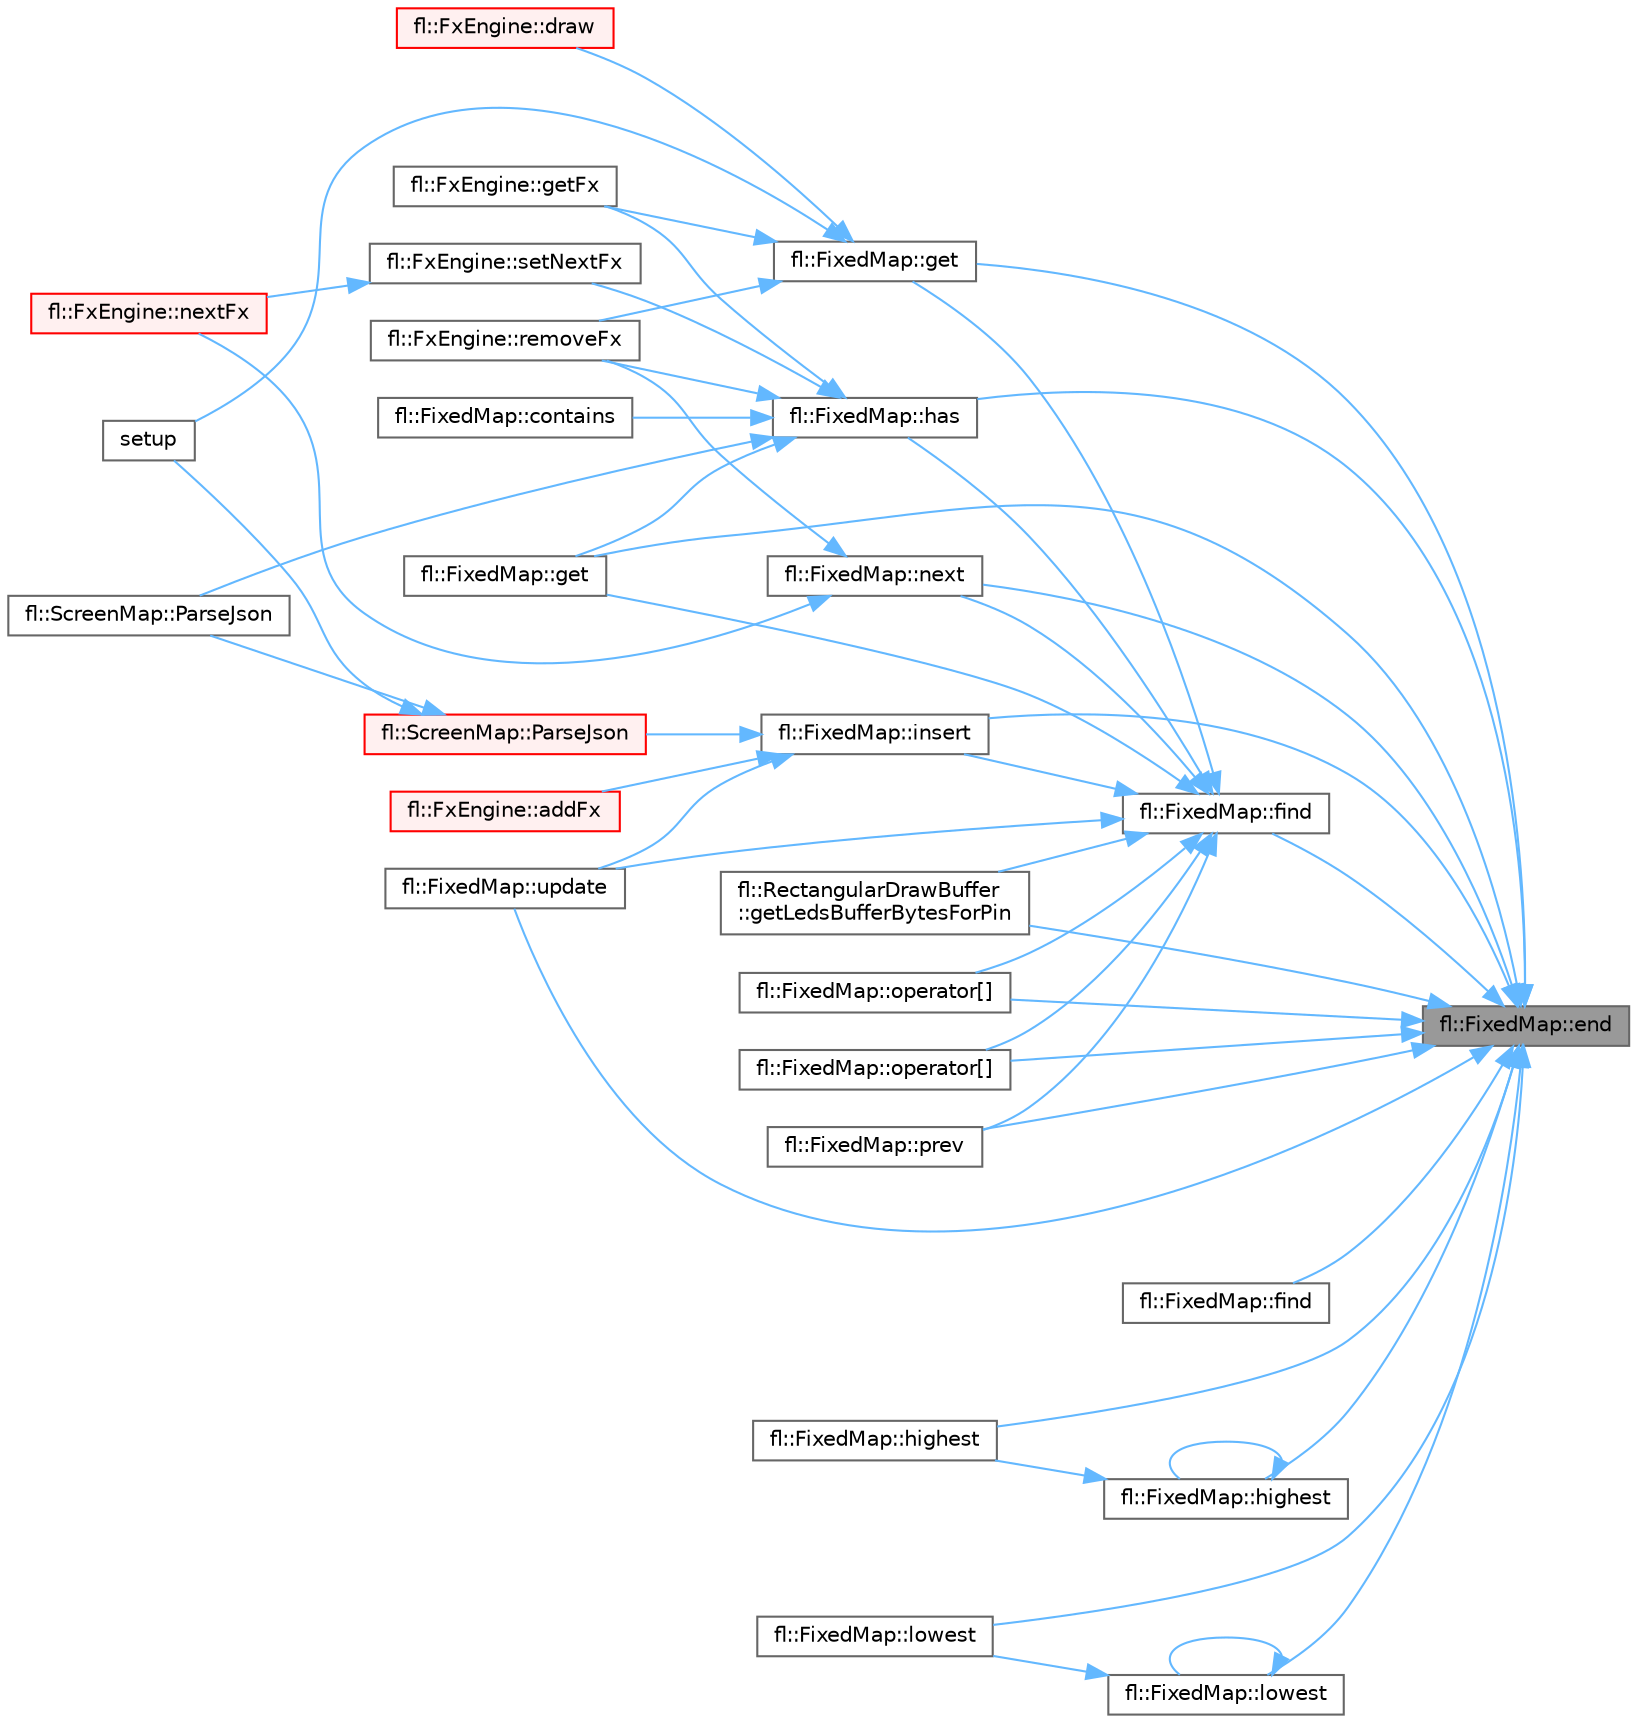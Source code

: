digraph "fl::FixedMap::end"
{
 // LATEX_PDF_SIZE
  bgcolor="transparent";
  edge [fontname=Helvetica,fontsize=10,labelfontname=Helvetica,labelfontsize=10];
  node [fontname=Helvetica,fontsize=10,shape=box,height=0.2,width=0.4];
  rankdir="RL";
  Node1 [id="Node000001",label="fl::FixedMap::end",height=0.2,width=0.4,color="gray40", fillcolor="grey60", style="filled", fontcolor="black",tooltip=" "];
  Node1 -> Node2 [id="edge1_Node000001_Node000002",dir="back",color="steelblue1",style="solid",tooltip=" "];
  Node2 [id="Node000002",label="fl::FixedMap::find",height=0.2,width=0.4,color="grey40", fillcolor="white", style="filled",URL="$d2/df3/classfl_1_1_fixed_map.html#a85134d13ee9474e0ac60284e965ccbb3",tooltip=" "];
  Node2 -> Node3 [id="edge2_Node000002_Node000003",dir="back",color="steelblue1",style="solid",tooltip=" "];
  Node3 [id="Node000003",label="fl::FixedMap::get",height=0.2,width=0.4,color="grey40", fillcolor="white", style="filled",URL="$d2/df3/classfl_1_1_fixed_map.html#aad1402bd34a5c134fa39bc0593ffd5ba",tooltip=" "];
  Node2 -> Node4 [id="edge3_Node000002_Node000004",dir="back",color="steelblue1",style="solid",tooltip=" "];
  Node4 [id="Node000004",label="fl::FixedMap::get",height=0.2,width=0.4,color="grey40", fillcolor="white", style="filled",URL="$d2/df3/classfl_1_1_fixed_map.html#ac2c703c3d250cdb2c30101766c1810d6",tooltip=" "];
  Node4 -> Node5 [id="edge4_Node000004_Node000005",dir="back",color="steelblue1",style="solid",tooltip=" "];
  Node5 [id="Node000005",label="fl::FxEngine::draw",height=0.2,width=0.4,color="red", fillcolor="#FFF0F0", style="filled",URL="$d4/d60/classfl_1_1_fx_engine.html#aa0b3b17d66712b3c2184d8c59c6b55f1",tooltip="Renders the current effect or transition to the output buffer."];
  Node4 -> Node7 [id="edge5_Node000004_Node000007",dir="back",color="steelblue1",style="solid",tooltip=" "];
  Node7 [id="Node000007",label="fl::FxEngine::getFx",height=0.2,width=0.4,color="grey40", fillcolor="white", style="filled",URL="$d4/d60/classfl_1_1_fx_engine.html#ad7719f0e21da65b52ba415978a2a9f41",tooltip="Retrieves an effect from the engine without removing it."];
  Node4 -> Node8 [id="edge6_Node000004_Node000008",dir="back",color="steelblue1",style="solid",tooltip=" "];
  Node8 [id="Node000008",label="fl::FxEngine::removeFx",height=0.2,width=0.4,color="grey40", fillcolor="white", style="filled",URL="$d4/d60/classfl_1_1_fx_engine.html#acb1a08ee3735bf9269d8a60370b02315",tooltip="Requests removal of an effect from the engine, which might not happen immediately (for example the Fx..."];
  Node4 -> Node9 [id="edge7_Node000004_Node000009",dir="back",color="steelblue1",style="solid",tooltip=" "];
  Node9 [id="Node000009",label="setup",height=0.2,width=0.4,color="grey40", fillcolor="white", style="filled",URL="$d1/ddb/_chromancer_8ino.html#a4fc01d736fe50cf5b977f755b675f11d",tooltip=" "];
  Node2 -> Node10 [id="edge8_Node000002_Node000010",dir="back",color="steelblue1",style="solid",tooltip=" "];
  Node10 [id="Node000010",label="fl::RectangularDrawBuffer\l::getLedsBufferBytesForPin",height=0.2,width=0.4,color="grey40", fillcolor="white", style="filled",URL="$de/d10/classfl_1_1_rectangular_draw_buffer.html#ad2a4686bb98c39141431b31ba9d58150",tooltip=" "];
  Node2 -> Node11 [id="edge9_Node000002_Node000011",dir="back",color="steelblue1",style="solid",tooltip=" "];
  Node11 [id="Node000011",label="fl::FixedMap::has",height=0.2,width=0.4,color="grey40", fillcolor="white", style="filled",URL="$d2/df3/classfl_1_1_fixed_map.html#a460e3d43563610531faa13038b8f3682",tooltip=" "];
  Node11 -> Node12 [id="edge10_Node000011_Node000012",dir="back",color="steelblue1",style="solid",tooltip=" "];
  Node12 [id="Node000012",label="fl::FixedMap::contains",height=0.2,width=0.4,color="grey40", fillcolor="white", style="filled",URL="$d2/df3/classfl_1_1_fixed_map.html#a07b3eefb41dacb2032f572d6a70ff58c",tooltip=" "];
  Node11 -> Node3 [id="edge11_Node000011_Node000003",dir="back",color="steelblue1",style="solid",tooltip=" "];
  Node11 -> Node7 [id="edge12_Node000011_Node000007",dir="back",color="steelblue1",style="solid",tooltip=" "];
  Node11 -> Node13 [id="edge13_Node000011_Node000013",dir="back",color="steelblue1",style="solid",tooltip=" "];
  Node13 [id="Node000013",label="fl::ScreenMap::ParseJson",height=0.2,width=0.4,color="grey40", fillcolor="white", style="filled",URL="$d2/d78/classfl_1_1_screen_map.html#a01e5310537235df9e8dc911692339a9b",tooltip=" "];
  Node11 -> Node8 [id="edge14_Node000011_Node000008",dir="back",color="steelblue1",style="solid",tooltip=" "];
  Node11 -> Node14 [id="edge15_Node000011_Node000014",dir="back",color="steelblue1",style="solid",tooltip=" "];
  Node14 [id="Node000014",label="fl::FxEngine::setNextFx",height=0.2,width=0.4,color="grey40", fillcolor="white", style="filled",URL="$d4/d60/classfl_1_1_fx_engine.html#a855db03914c4e3f49b575a9c745026fe",tooltip="Sets the next effect to transition to."];
  Node14 -> Node15 [id="edge16_Node000014_Node000015",dir="back",color="steelblue1",style="solid",tooltip=" "];
  Node15 [id="Node000015",label="fl::FxEngine::nextFx",height=0.2,width=0.4,color="red", fillcolor="#FFF0F0", style="filled",URL="$d4/d60/classfl_1_1_fx_engine.html#a478ed2a69d36050013ef81ffb59799a0",tooltip="Transitions to the next effect in the sequence."];
  Node2 -> Node16 [id="edge17_Node000002_Node000016",dir="back",color="steelblue1",style="solid",tooltip=" "];
  Node16 [id="Node000016",label="fl::FixedMap::insert",height=0.2,width=0.4,color="grey40", fillcolor="white", style="filled",URL="$d2/df3/classfl_1_1_fixed_map.html#a0c2f74febc0761d26128a3a63d225cf2",tooltip=" "];
  Node16 -> Node17 [id="edge18_Node000016_Node000017",dir="back",color="steelblue1",style="solid",tooltip=" "];
  Node17 [id="Node000017",label="fl::FxEngine::addFx",height=0.2,width=0.4,color="red", fillcolor="#FFF0F0", style="filled",URL="$d4/d60/classfl_1_1_fx_engine.html#a1e840a27e09686190e44844b3f062642",tooltip="Adds a new effect to the engine."];
  Node16 -> Node19 [id="edge19_Node000016_Node000019",dir="back",color="steelblue1",style="solid",tooltip=" "];
  Node19 [id="Node000019",label="fl::ScreenMap::ParseJson",height=0.2,width=0.4,color="red", fillcolor="#FFF0F0", style="filled",URL="$d2/d78/classfl_1_1_screen_map.html#a9f8cd0b572681ab80ae7a5f781957279",tooltip=" "];
  Node19 -> Node13 [id="edge20_Node000019_Node000013",dir="back",color="steelblue1",style="solid",tooltip=" "];
  Node19 -> Node9 [id="edge21_Node000019_Node000009",dir="back",color="steelblue1",style="solid",tooltip=" "];
  Node16 -> Node23 [id="edge22_Node000016_Node000023",dir="back",color="steelblue1",style="solid",tooltip=" "];
  Node23 [id="Node000023",label="fl::FixedMap::update",height=0.2,width=0.4,color="grey40", fillcolor="white", style="filled",URL="$d2/df3/classfl_1_1_fixed_map.html#aa0d6bdcd0a910553c308d92c6ead41b0",tooltip=" "];
  Node2 -> Node24 [id="edge23_Node000002_Node000024",dir="back",color="steelblue1",style="solid",tooltip=" "];
  Node24 [id="Node000024",label="fl::FixedMap::next",height=0.2,width=0.4,color="grey40", fillcolor="white", style="filled",URL="$d2/df3/classfl_1_1_fixed_map.html#a86e9680f024d9fb7a7fa9f96a90f4a1e",tooltip=" "];
  Node24 -> Node15 [id="edge24_Node000024_Node000015",dir="back",color="steelblue1",style="solid",tooltip=" "];
  Node24 -> Node8 [id="edge25_Node000024_Node000008",dir="back",color="steelblue1",style="solid",tooltip=" "];
  Node2 -> Node25 [id="edge26_Node000002_Node000025",dir="back",color="steelblue1",style="solid",tooltip=" "];
  Node25 [id="Node000025",label="fl::FixedMap::operator[]",height=0.2,width=0.4,color="grey40", fillcolor="white", style="filled",URL="$d2/df3/classfl_1_1_fixed_map.html#a5c2aef379d79a375b2dd6ed22bef7beb",tooltip=" "];
  Node2 -> Node26 [id="edge27_Node000002_Node000026",dir="back",color="steelblue1",style="solid",tooltip=" "];
  Node26 [id="Node000026",label="fl::FixedMap::operator[]",height=0.2,width=0.4,color="grey40", fillcolor="white", style="filled",URL="$d2/df3/classfl_1_1_fixed_map.html#aa32e21164660946c105d35b3d20ee3bc",tooltip=" "];
  Node2 -> Node27 [id="edge28_Node000002_Node000027",dir="back",color="steelblue1",style="solid",tooltip=" "];
  Node27 [id="Node000027",label="fl::FixedMap::prev",height=0.2,width=0.4,color="grey40", fillcolor="white", style="filled",URL="$d2/df3/classfl_1_1_fixed_map.html#a35706a466e8c68cf3c5e9b8c94f8e17d",tooltip=" "];
  Node2 -> Node23 [id="edge29_Node000002_Node000023",dir="back",color="steelblue1",style="solid",tooltip=" "];
  Node1 -> Node28 [id="edge30_Node000001_Node000028",dir="back",color="steelblue1",style="solid",tooltip=" "];
  Node28 [id="Node000028",label="fl::FixedMap::find",height=0.2,width=0.4,color="grey40", fillcolor="white", style="filled",URL="$d2/df3/classfl_1_1_fixed_map.html#a8bcf77d4d868a69200434b127876d928",tooltip=" "];
  Node1 -> Node3 [id="edge31_Node000001_Node000003",dir="back",color="steelblue1",style="solid",tooltip=" "];
  Node1 -> Node4 [id="edge32_Node000001_Node000004",dir="back",color="steelblue1",style="solid",tooltip=" "];
  Node1 -> Node10 [id="edge33_Node000001_Node000010",dir="back",color="steelblue1",style="solid",tooltip=" "];
  Node1 -> Node11 [id="edge34_Node000001_Node000011",dir="back",color="steelblue1",style="solid",tooltip=" "];
  Node1 -> Node29 [id="edge35_Node000001_Node000029",dir="back",color="steelblue1",style="solid",tooltip=" "];
  Node29 [id="Node000029",label="fl::FixedMap::highest",height=0.2,width=0.4,color="grey40", fillcolor="white", style="filled",URL="$d2/df3/classfl_1_1_fixed_map.html#a8e3ea2bf1427c91405418b7b1a629f47",tooltip=" "];
  Node29 -> Node29 [id="edge36_Node000029_Node000029",dir="back",color="steelblue1",style="solid",tooltip=" "];
  Node29 -> Node30 [id="edge37_Node000029_Node000030",dir="back",color="steelblue1",style="solid",tooltip=" "];
  Node30 [id="Node000030",label="fl::FixedMap::highest",height=0.2,width=0.4,color="grey40", fillcolor="white", style="filled",URL="$d2/df3/classfl_1_1_fixed_map.html#a6c64dfe45f7f5f20f5c7cf0990c7e140",tooltip=" "];
  Node1 -> Node30 [id="edge38_Node000001_Node000030",dir="back",color="steelblue1",style="solid",tooltip=" "];
  Node1 -> Node16 [id="edge39_Node000001_Node000016",dir="back",color="steelblue1",style="solid",tooltip=" "];
  Node1 -> Node31 [id="edge40_Node000001_Node000031",dir="back",color="steelblue1",style="solid",tooltip=" "];
  Node31 [id="Node000031",label="fl::FixedMap::lowest",height=0.2,width=0.4,color="grey40", fillcolor="white", style="filled",URL="$d2/df3/classfl_1_1_fixed_map.html#a3df8268f2e6f56bf468676209b3de6fe",tooltip=" "];
  Node31 -> Node31 [id="edge41_Node000031_Node000031",dir="back",color="steelblue1",style="solid",tooltip=" "];
  Node31 -> Node32 [id="edge42_Node000031_Node000032",dir="back",color="steelblue1",style="solid",tooltip=" "];
  Node32 [id="Node000032",label="fl::FixedMap::lowest",height=0.2,width=0.4,color="grey40", fillcolor="white", style="filled",URL="$d2/df3/classfl_1_1_fixed_map.html#a66dd6159f6d84daf24be85c42a225a91",tooltip=" "];
  Node1 -> Node32 [id="edge43_Node000001_Node000032",dir="back",color="steelblue1",style="solid",tooltip=" "];
  Node1 -> Node24 [id="edge44_Node000001_Node000024",dir="back",color="steelblue1",style="solid",tooltip=" "];
  Node1 -> Node25 [id="edge45_Node000001_Node000025",dir="back",color="steelblue1",style="solid",tooltip=" "];
  Node1 -> Node26 [id="edge46_Node000001_Node000026",dir="back",color="steelblue1",style="solid",tooltip=" "];
  Node1 -> Node27 [id="edge47_Node000001_Node000027",dir="back",color="steelblue1",style="solid",tooltip=" "];
  Node1 -> Node23 [id="edge48_Node000001_Node000023",dir="back",color="steelblue1",style="solid",tooltip=" "];
}
